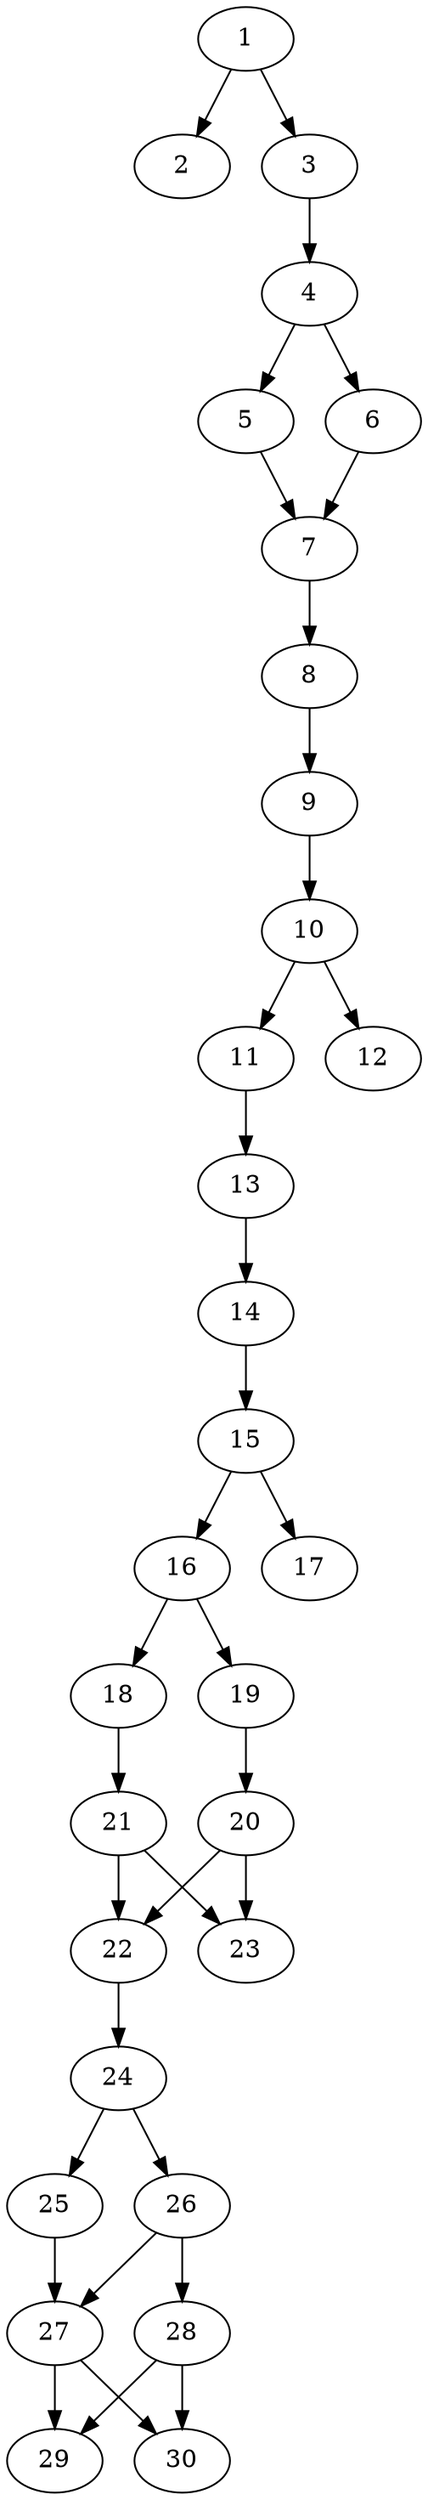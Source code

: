 // DAG automatically generated by daggen at Thu Oct  3 14:04:17 2019
// ./daggen --dot -n 30 --ccr 0.4 --fat 0.3 --regular 0.9 --density 0.7 --mindata 5242880 --maxdata 52428800 
digraph G {
  1 [size="97315840", alpha="0.11", expect_size="38926336"] 
  1 -> 2 [size ="38926336"]
  1 -> 3 [size ="38926336"]
  2 [size="24860160", alpha="0.03", expect_size="9944064"] 
  3 [size="75906560", alpha="0.13", expect_size="30362624"] 
  3 -> 4 [size ="30362624"]
  4 [size="78256640", alpha="0.15", expect_size="31302656"] 
  4 -> 5 [size ="31302656"]
  4 -> 6 [size ="31302656"]
  5 [size="39385600", alpha="0.12", expect_size="15754240"] 
  5 -> 7 [size ="15754240"]
  6 [size="63306240", alpha="0.18", expect_size="25322496"] 
  6 -> 7 [size ="25322496"]
  7 [size="80860160", alpha="0.02", expect_size="32344064"] 
  7 -> 8 [size ="32344064"]
  8 [size="106639360", alpha="0.14", expect_size="42655744"] 
  8 -> 9 [size ="42655744"]
  9 [size="102950400", alpha="0.11", expect_size="41180160"] 
  9 -> 10 [size ="41180160"]
  10 [size="25999360", alpha="0.09", expect_size="10399744"] 
  10 -> 11 [size ="10399744"]
  10 -> 12 [size ="10399744"]
  11 [size="98452480", alpha="0.06", expect_size="39380992"] 
  11 -> 13 [size ="39380992"]
  12 [size="42903040", alpha="0.09", expect_size="17161216"] 
  13 [size="58344960", alpha="0.03", expect_size="23337984"] 
  13 -> 14 [size ="23337984"]
  14 [size="18360320", alpha="0.11", expect_size="7344128"] 
  14 -> 15 [size ="7344128"]
  15 [size="109125120", alpha="0.01", expect_size="43650048"] 
  15 -> 16 [size ="43650048"]
  15 -> 17 [size ="43650048"]
  16 [size="61944320", alpha="0.14", expect_size="24777728"] 
  16 -> 18 [size ="24777728"]
  16 -> 19 [size ="24777728"]
  17 [size="50539520", alpha="0.04", expect_size="20215808"] 
  18 [size="61652480", alpha="0.03", expect_size="24660992"] 
  18 -> 21 [size ="24660992"]
  19 [size="28940800", alpha="0.15", expect_size="11576320"] 
  19 -> 20 [size ="11576320"]
  20 [size="91161600", alpha="0.00", expect_size="36464640"] 
  20 -> 22 [size ="36464640"]
  20 -> 23 [size ="36464640"]
  21 [size="27630080", alpha="0.19", expect_size="11052032"] 
  21 -> 22 [size ="11052032"]
  21 -> 23 [size ="11052032"]
  22 [size="61550080", alpha="0.01", expect_size="24620032"] 
  22 -> 24 [size ="24620032"]
  23 [size="112371200", alpha="0.12", expect_size="44948480"] 
  24 [size="128135680", alpha="0.15", expect_size="51254272"] 
  24 -> 25 [size ="51254272"]
  24 -> 26 [size ="51254272"]
  25 [size="75110400", alpha="0.03", expect_size="30044160"] 
  25 -> 27 [size ="30044160"]
  26 [size="80087040", alpha="0.18", expect_size="32034816"] 
  26 -> 27 [size ="32034816"]
  26 -> 28 [size ="32034816"]
  27 [size="44943360", alpha="0.06", expect_size="17977344"] 
  27 -> 29 [size ="17977344"]
  27 -> 30 [size ="17977344"]
  28 [size="68006400", alpha="0.09", expect_size="27202560"] 
  28 -> 29 [size ="27202560"]
  28 -> 30 [size ="27202560"]
  29 [size="82959360", alpha="0.07", expect_size="33183744"] 
  30 [size="55098880", alpha="0.08", expect_size="22039552"] 
}
